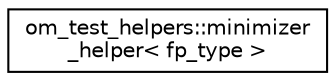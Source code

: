digraph "Graphical Class Hierarchy"
{
 // LATEX_PDF_SIZE
  edge [fontname="Helvetica",fontsize="10",labelfontname="Helvetica",labelfontsize="10"];
  node [fontname="Helvetica",fontsize="10",shape=record];
  rankdir="LR";
  Node0 [label="om_test_helpers::minimizer\l_helper\< fp_type \>",height=0.2,width=0.4,color="black", fillcolor="white", style="filled",URL="$structom__test__helpers_1_1minimizer__helper.html",tooltip="Helper for optimisation methods."];
}
